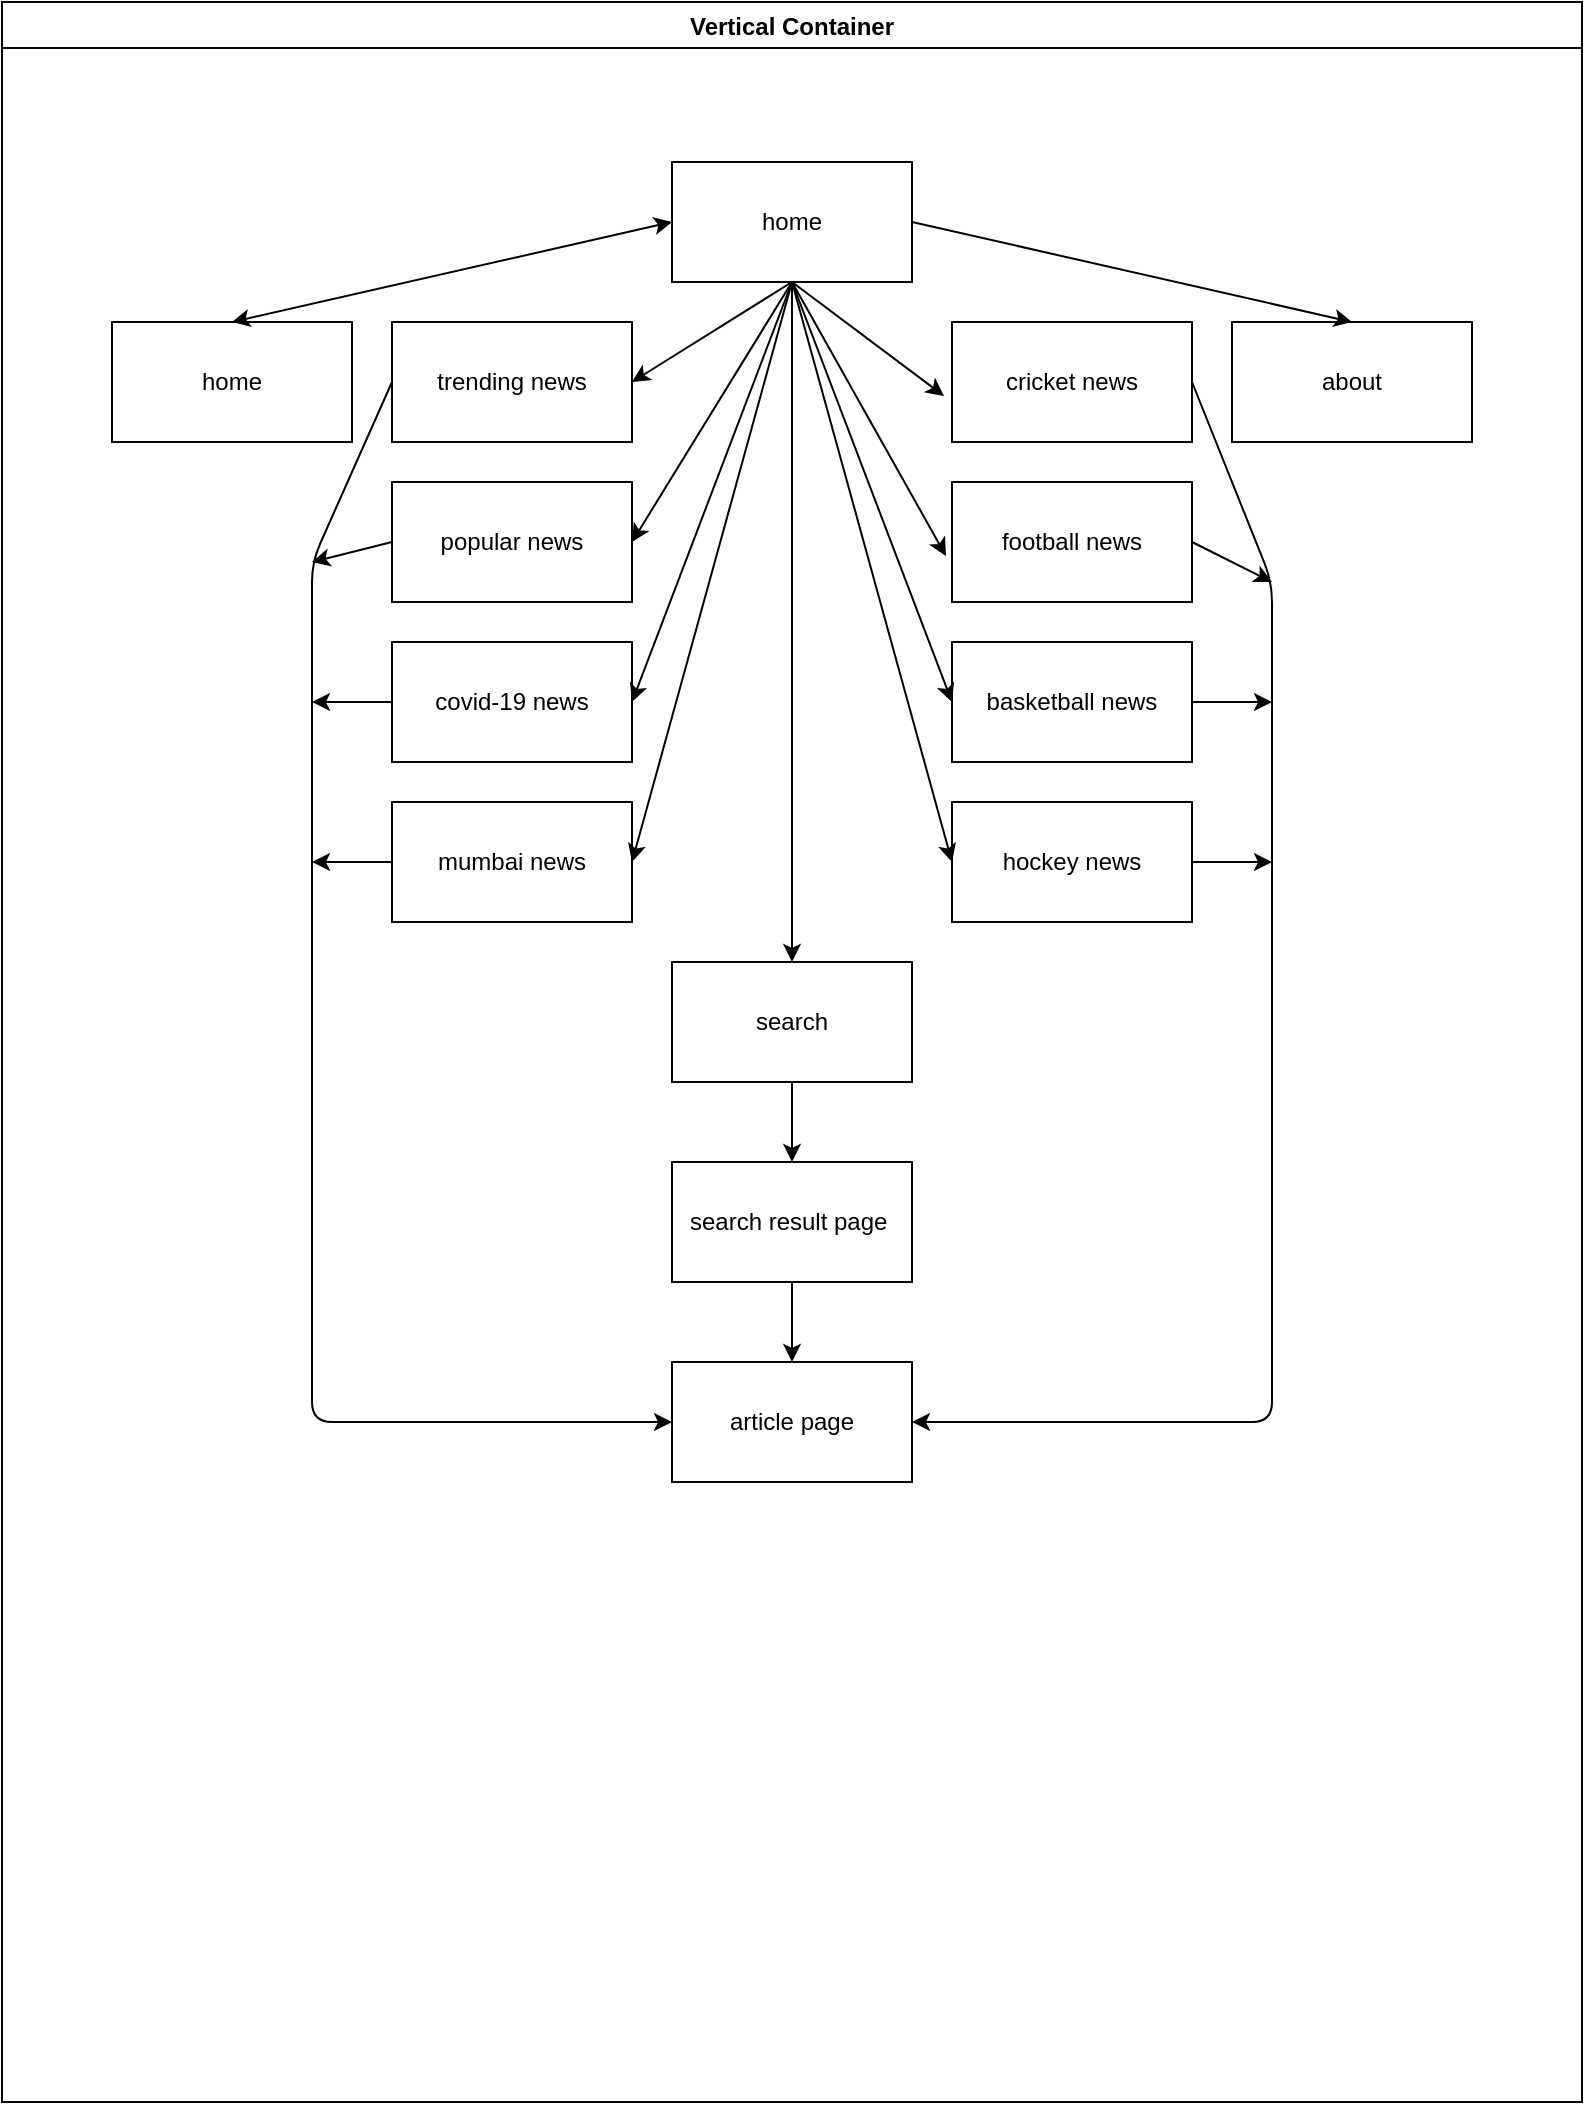 <mxfile version="15.3.8" type="github">
  <diagram id="prtHgNgQTEPvFCAcTncT" name="Page-1">
    <mxGraphModel dx="1422" dy="790" grid="1" gridSize="10" guides="1" tooltips="1" connect="1" arrows="1" fold="1" page="1" pageScale="1" pageWidth="827" pageHeight="1169" math="0" shadow="0">
      <root>
        <mxCell id="0" />
        <mxCell id="1" parent="0" />
        <mxCell id="m54i1q6hWN53kRvHOZ7C-26" value="Vertical Container" style="swimlane;" vertex="1" parent="1">
          <mxGeometry x="20" width="790" height="1050" as="geometry" />
        </mxCell>
        <mxCell id="m54i1q6hWN53kRvHOZ7C-1" value="home" style="rounded=0;whiteSpace=wrap;html=1;" vertex="1" parent="m54i1q6hWN53kRvHOZ7C-26">
          <mxGeometry x="335" y="80" width="120" height="60" as="geometry" />
        </mxCell>
        <mxCell id="m54i1q6hWN53kRvHOZ7C-2" value="mumbai news" style="rounded=0;whiteSpace=wrap;html=1;" vertex="1" parent="m54i1q6hWN53kRvHOZ7C-26">
          <mxGeometry x="195" y="400" width="120" height="60" as="geometry" />
        </mxCell>
        <mxCell id="m54i1q6hWN53kRvHOZ7C-3" value="search" style="rounded=0;whiteSpace=wrap;html=1;" vertex="1" parent="m54i1q6hWN53kRvHOZ7C-26">
          <mxGeometry x="335" y="480" width="120" height="60" as="geometry" />
        </mxCell>
        <mxCell id="m54i1q6hWN53kRvHOZ7C-4" value="covid-19 news" style="rounded=0;whiteSpace=wrap;html=1;" vertex="1" parent="m54i1q6hWN53kRvHOZ7C-26">
          <mxGeometry x="195" y="320" width="120" height="60" as="geometry" />
        </mxCell>
        <mxCell id="m54i1q6hWN53kRvHOZ7C-5" value="trending news" style="rounded=0;whiteSpace=wrap;html=1;" vertex="1" parent="m54i1q6hWN53kRvHOZ7C-26">
          <mxGeometry x="195" y="160" width="120" height="60" as="geometry" />
        </mxCell>
        <mxCell id="m54i1q6hWN53kRvHOZ7C-6" value="popular news" style="rounded=0;whiteSpace=wrap;html=1;" vertex="1" parent="m54i1q6hWN53kRvHOZ7C-26">
          <mxGeometry x="195" y="240" width="120" height="60" as="geometry" />
        </mxCell>
        <mxCell id="m54i1q6hWN53kRvHOZ7C-7" value="cricket news" style="rounded=0;whiteSpace=wrap;html=1;" vertex="1" parent="m54i1q6hWN53kRvHOZ7C-26">
          <mxGeometry x="475" y="160" width="120" height="60" as="geometry" />
        </mxCell>
        <mxCell id="m54i1q6hWN53kRvHOZ7C-8" value="football news" style="rounded=0;whiteSpace=wrap;html=1;" vertex="1" parent="m54i1q6hWN53kRvHOZ7C-26">
          <mxGeometry x="475" y="240" width="120" height="60" as="geometry" />
        </mxCell>
        <mxCell id="m54i1q6hWN53kRvHOZ7C-9" value="basketball news" style="rounded=0;whiteSpace=wrap;html=1;" vertex="1" parent="m54i1q6hWN53kRvHOZ7C-26">
          <mxGeometry x="475" y="320" width="120" height="60" as="geometry" />
        </mxCell>
        <mxCell id="m54i1q6hWN53kRvHOZ7C-10" value="hockey news" style="rounded=0;whiteSpace=wrap;html=1;" vertex="1" parent="m54i1q6hWN53kRvHOZ7C-26">
          <mxGeometry x="475" y="400" width="120" height="60" as="geometry" />
        </mxCell>
        <mxCell id="m54i1q6hWN53kRvHOZ7C-11" value="about" style="rounded=0;whiteSpace=wrap;html=1;" vertex="1" parent="m54i1q6hWN53kRvHOZ7C-26">
          <mxGeometry x="615" y="160" width="120" height="60" as="geometry" />
        </mxCell>
        <mxCell id="m54i1q6hWN53kRvHOZ7C-12" value="home" style="rounded=0;whiteSpace=wrap;html=1;" vertex="1" parent="m54i1q6hWN53kRvHOZ7C-26">
          <mxGeometry x="55" y="160" width="120" height="60" as="geometry" />
        </mxCell>
        <mxCell id="m54i1q6hWN53kRvHOZ7C-13" value="" style="endArrow=classic;html=1;exitX=0.5;exitY=1;exitDx=0;exitDy=0;entryX=1;entryY=0.5;entryDx=0;entryDy=0;" edge="1" parent="m54i1q6hWN53kRvHOZ7C-26" source="m54i1q6hWN53kRvHOZ7C-1" target="m54i1q6hWN53kRvHOZ7C-5">
          <mxGeometry width="50" height="50" relative="1" as="geometry">
            <mxPoint x="385" y="380" as="sourcePoint" />
            <mxPoint x="435" y="330" as="targetPoint" />
          </mxGeometry>
        </mxCell>
        <mxCell id="m54i1q6hWN53kRvHOZ7C-14" value="" style="endArrow=classic;html=1;entryX=-0.025;entryY=0.617;entryDx=0;entryDy=0;entryPerimeter=0;" edge="1" parent="m54i1q6hWN53kRvHOZ7C-26" target="m54i1q6hWN53kRvHOZ7C-8">
          <mxGeometry width="50" height="50" relative="1" as="geometry">
            <mxPoint x="395" y="140" as="sourcePoint" />
            <mxPoint x="435" y="330" as="targetPoint" />
          </mxGeometry>
        </mxCell>
        <mxCell id="m54i1q6hWN53kRvHOZ7C-15" value="" style="endArrow=classic;html=1;entryX=1;entryY=0.5;entryDx=0;entryDy=0;exitX=0.5;exitY=1;exitDx=0;exitDy=0;" edge="1" parent="m54i1q6hWN53kRvHOZ7C-26" source="m54i1q6hWN53kRvHOZ7C-1" target="m54i1q6hWN53kRvHOZ7C-4">
          <mxGeometry width="50" height="50" relative="1" as="geometry">
            <mxPoint x="395" y="150" as="sourcePoint" />
            <mxPoint x="445" y="340" as="targetPoint" />
          </mxGeometry>
        </mxCell>
        <mxCell id="m54i1q6hWN53kRvHOZ7C-16" value="" style="endArrow=classic;html=1;entryX=0;entryY=0.5;entryDx=0;entryDy=0;exitX=0.5;exitY=1;exitDx=0;exitDy=0;" edge="1" parent="m54i1q6hWN53kRvHOZ7C-26" source="m54i1q6hWN53kRvHOZ7C-1" target="m54i1q6hWN53kRvHOZ7C-9">
          <mxGeometry width="50" height="50" relative="1" as="geometry">
            <mxPoint x="395" y="150" as="sourcePoint" />
            <mxPoint x="455" y="350" as="targetPoint" />
          </mxGeometry>
        </mxCell>
        <mxCell id="m54i1q6hWN53kRvHOZ7C-17" value="" style="endArrow=classic;html=1;entryX=1;entryY=0.5;entryDx=0;entryDy=0;exitX=0.5;exitY=1;exitDx=0;exitDy=0;" edge="1" parent="m54i1q6hWN53kRvHOZ7C-26" source="m54i1q6hWN53kRvHOZ7C-1" target="m54i1q6hWN53kRvHOZ7C-2">
          <mxGeometry width="50" height="50" relative="1" as="geometry">
            <mxPoint x="415" y="410" as="sourcePoint" />
            <mxPoint x="465" y="360" as="targetPoint" />
          </mxGeometry>
        </mxCell>
        <mxCell id="m54i1q6hWN53kRvHOZ7C-18" value="" style="endArrow=classic;html=1;entryX=0;entryY=0.5;entryDx=0;entryDy=0;exitX=0.5;exitY=1;exitDx=0;exitDy=0;" edge="1" parent="m54i1q6hWN53kRvHOZ7C-26" source="m54i1q6hWN53kRvHOZ7C-1" target="m54i1q6hWN53kRvHOZ7C-10">
          <mxGeometry width="50" height="50" relative="1" as="geometry">
            <mxPoint x="425" y="420" as="sourcePoint" />
            <mxPoint x="475" y="370" as="targetPoint" />
          </mxGeometry>
        </mxCell>
        <mxCell id="m54i1q6hWN53kRvHOZ7C-19" value="" style="endArrow=classic;html=1;entryX=-0.033;entryY=0.617;entryDx=0;entryDy=0;entryPerimeter=0;" edge="1" parent="m54i1q6hWN53kRvHOZ7C-26" target="m54i1q6hWN53kRvHOZ7C-7">
          <mxGeometry width="50" height="50" relative="1" as="geometry">
            <mxPoint x="395" y="140" as="sourcePoint" />
            <mxPoint x="445" y="340" as="targetPoint" />
          </mxGeometry>
        </mxCell>
        <mxCell id="m54i1q6hWN53kRvHOZ7C-20" value="" style="endArrow=classic;html=1;entryX=1;entryY=0.5;entryDx=0;entryDy=0;" edge="1" parent="m54i1q6hWN53kRvHOZ7C-26" target="m54i1q6hWN53kRvHOZ7C-6">
          <mxGeometry width="50" height="50" relative="1" as="geometry">
            <mxPoint x="395" y="140" as="sourcePoint" />
            <mxPoint x="325" y="290" as="targetPoint" />
          </mxGeometry>
        </mxCell>
        <mxCell id="m54i1q6hWN53kRvHOZ7C-21" value="" style="endArrow=classic;startArrow=classic;html=1;exitX=0.5;exitY=0;exitDx=0;exitDy=0;entryX=0;entryY=0.5;entryDx=0;entryDy=0;" edge="1" parent="m54i1q6hWN53kRvHOZ7C-26" source="m54i1q6hWN53kRvHOZ7C-12" target="m54i1q6hWN53kRvHOZ7C-1">
          <mxGeometry width="50" height="50" relative="1" as="geometry">
            <mxPoint x="385" y="410" as="sourcePoint" />
            <mxPoint x="435" y="360" as="targetPoint" />
          </mxGeometry>
        </mxCell>
        <mxCell id="m54i1q6hWN53kRvHOZ7C-22" value="" style="endArrow=classic;html=1;entryX=0.5;entryY=0;entryDx=0;entryDy=0;exitX=1;exitY=0.5;exitDx=0;exitDy=0;" edge="1" parent="m54i1q6hWN53kRvHOZ7C-26" source="m54i1q6hWN53kRvHOZ7C-1" target="m54i1q6hWN53kRvHOZ7C-11">
          <mxGeometry width="50" height="50" relative="1" as="geometry">
            <mxPoint x="385" y="410" as="sourcePoint" />
            <mxPoint x="435" y="360" as="targetPoint" />
          </mxGeometry>
        </mxCell>
        <mxCell id="m54i1q6hWN53kRvHOZ7C-23" value="" style="endArrow=classic;html=1;exitX=0.5;exitY=1;exitDx=0;exitDy=0;entryX=0.5;entryY=0;entryDx=0;entryDy=0;" edge="1" parent="m54i1q6hWN53kRvHOZ7C-26" source="m54i1q6hWN53kRvHOZ7C-1" target="m54i1q6hWN53kRvHOZ7C-3">
          <mxGeometry width="50" height="50" relative="1" as="geometry">
            <mxPoint x="385" y="410" as="sourcePoint" />
            <mxPoint x="435" y="360" as="targetPoint" />
          </mxGeometry>
        </mxCell>
        <mxCell id="m54i1q6hWN53kRvHOZ7C-24" value="search result page&amp;nbsp; " style="rounded=0;whiteSpace=wrap;html=1;" vertex="1" parent="m54i1q6hWN53kRvHOZ7C-26">
          <mxGeometry x="335" y="580" width="120" height="60" as="geometry" />
        </mxCell>
        <mxCell id="m54i1q6hWN53kRvHOZ7C-25" value="" style="endArrow=classic;html=1;exitX=0.5;exitY=1;exitDx=0;exitDy=0;entryX=0.5;entryY=0;entryDx=0;entryDy=0;" edge="1" parent="m54i1q6hWN53kRvHOZ7C-26" source="m54i1q6hWN53kRvHOZ7C-3" target="m54i1q6hWN53kRvHOZ7C-24">
          <mxGeometry width="50" height="50" relative="1" as="geometry">
            <mxPoint x="385" y="590" as="sourcePoint" />
            <mxPoint x="435" y="540" as="targetPoint" />
          </mxGeometry>
        </mxCell>
        <mxCell id="m54i1q6hWN53kRvHOZ7C-27" value="article page" style="rounded=0;whiteSpace=wrap;html=1;" vertex="1" parent="m54i1q6hWN53kRvHOZ7C-26">
          <mxGeometry x="335" y="680" width="120" height="60" as="geometry" />
        </mxCell>
        <mxCell id="m54i1q6hWN53kRvHOZ7C-29" value="" style="endArrow=classic;html=1;exitX=0;exitY=0.5;exitDx=0;exitDy=0;entryX=0;entryY=0.5;entryDx=0;entryDy=0;" edge="1" parent="m54i1q6hWN53kRvHOZ7C-26" source="m54i1q6hWN53kRvHOZ7C-5" target="m54i1q6hWN53kRvHOZ7C-27">
          <mxGeometry width="50" height="50" relative="1" as="geometry">
            <mxPoint x="385" y="490" as="sourcePoint" />
            <mxPoint x="435" y="440" as="targetPoint" />
            <Array as="points">
              <mxPoint x="155" y="280" />
              <mxPoint x="155" y="710" />
            </Array>
          </mxGeometry>
        </mxCell>
        <mxCell id="m54i1q6hWN53kRvHOZ7C-30" value="" style="endArrow=classic;html=1;entryX=1;entryY=0.5;entryDx=0;entryDy=0;" edge="1" parent="m54i1q6hWN53kRvHOZ7C-26" target="m54i1q6hWN53kRvHOZ7C-27">
          <mxGeometry width="50" height="50" relative="1" as="geometry">
            <mxPoint x="595" y="190" as="sourcePoint" />
            <mxPoint x="435" y="440" as="targetPoint" />
            <Array as="points">
              <mxPoint x="635" y="290" />
              <mxPoint x="635" y="710" />
            </Array>
          </mxGeometry>
        </mxCell>
        <mxCell id="m54i1q6hWN53kRvHOZ7C-31" value="" style="endArrow=classic;html=1;exitX=1;exitY=0.5;exitDx=0;exitDy=0;" edge="1" parent="m54i1q6hWN53kRvHOZ7C-26" source="m54i1q6hWN53kRvHOZ7C-10">
          <mxGeometry width="50" height="50" relative="1" as="geometry">
            <mxPoint x="385" y="490" as="sourcePoint" />
            <mxPoint x="635" y="430" as="targetPoint" />
          </mxGeometry>
        </mxCell>
        <mxCell id="m54i1q6hWN53kRvHOZ7C-32" value="" style="endArrow=classic;html=1;exitX=1;exitY=0.5;exitDx=0;exitDy=0;" edge="1" parent="m54i1q6hWN53kRvHOZ7C-26" source="m54i1q6hWN53kRvHOZ7C-9">
          <mxGeometry width="50" height="50" relative="1" as="geometry">
            <mxPoint x="385" y="490" as="sourcePoint" />
            <mxPoint x="635" y="350" as="targetPoint" />
          </mxGeometry>
        </mxCell>
        <mxCell id="m54i1q6hWN53kRvHOZ7C-33" value="" style="endArrow=classic;html=1;exitX=1;exitY=0.5;exitDx=0;exitDy=0;" edge="1" parent="m54i1q6hWN53kRvHOZ7C-26" source="m54i1q6hWN53kRvHOZ7C-8">
          <mxGeometry width="50" height="50" relative="1" as="geometry">
            <mxPoint x="385" y="490" as="sourcePoint" />
            <mxPoint x="635" y="290" as="targetPoint" />
          </mxGeometry>
        </mxCell>
        <mxCell id="m54i1q6hWN53kRvHOZ7C-34" value="" style="endArrow=classic;html=1;exitX=0;exitY=0.5;exitDx=0;exitDy=0;" edge="1" parent="m54i1q6hWN53kRvHOZ7C-26" source="m54i1q6hWN53kRvHOZ7C-6">
          <mxGeometry width="50" height="50" relative="1" as="geometry">
            <mxPoint x="385" y="490" as="sourcePoint" />
            <mxPoint x="155" y="280" as="targetPoint" />
          </mxGeometry>
        </mxCell>
        <mxCell id="m54i1q6hWN53kRvHOZ7C-35" value="" style="endArrow=classic;html=1;" edge="1" parent="m54i1q6hWN53kRvHOZ7C-26">
          <mxGeometry width="50" height="50" relative="1" as="geometry">
            <mxPoint x="195" y="350" as="sourcePoint" />
            <mxPoint x="155" y="350" as="targetPoint" />
          </mxGeometry>
        </mxCell>
        <mxCell id="m54i1q6hWN53kRvHOZ7C-36" value="" style="endArrow=classic;html=1;exitX=0;exitY=0.5;exitDx=0;exitDy=0;" edge="1" parent="m54i1q6hWN53kRvHOZ7C-26" source="m54i1q6hWN53kRvHOZ7C-2">
          <mxGeometry width="50" height="50" relative="1" as="geometry">
            <mxPoint x="385" y="490" as="sourcePoint" />
            <mxPoint x="155" y="430" as="targetPoint" />
          </mxGeometry>
        </mxCell>
        <mxCell id="m54i1q6hWN53kRvHOZ7C-37" value="" style="endArrow=classic;html=1;exitX=0.5;exitY=1;exitDx=0;exitDy=0;" edge="1" parent="m54i1q6hWN53kRvHOZ7C-26" source="m54i1q6hWN53kRvHOZ7C-24" target="m54i1q6hWN53kRvHOZ7C-27">
          <mxGeometry width="50" height="50" relative="1" as="geometry">
            <mxPoint x="385" y="490" as="sourcePoint" />
            <mxPoint x="435" y="440" as="targetPoint" />
          </mxGeometry>
        </mxCell>
      </root>
    </mxGraphModel>
  </diagram>
</mxfile>
